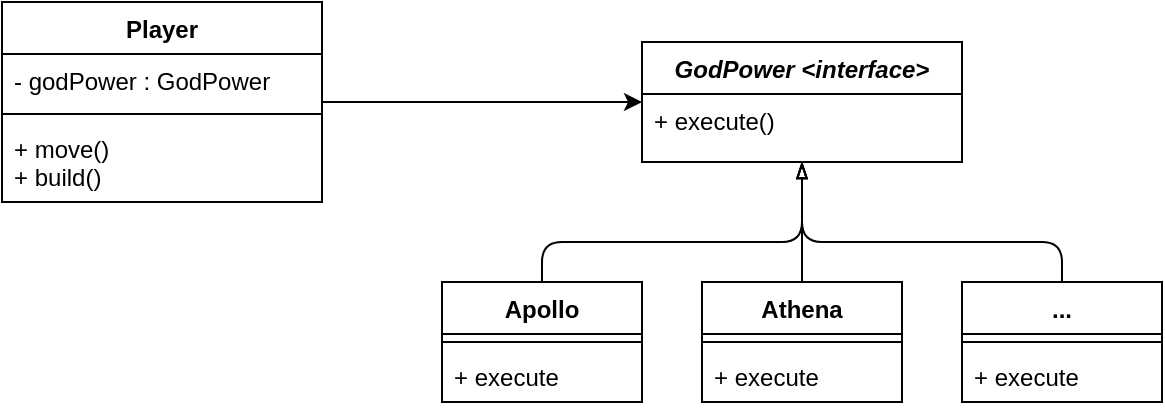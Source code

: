 <mxfile version="12.9.3" type="device"><diagram id="84oEWrVI-cefQDW6pZR6" name="Page-1"><mxGraphModel dx="749" dy="556" grid="1" gridSize="10" guides="1" tooltips="1" connect="1" arrows="1" fold="1" page="1" pageScale="1" pageWidth="827" pageHeight="1169" math="0" shadow="0"><root><mxCell id="0"/><mxCell id="1" parent="0"/><mxCell id="0E3FkSP3chvjZV20WUU7-23" value="" style="edgeStyle=orthogonalEdgeStyle;rounded=0;orthogonalLoop=1;jettySize=auto;html=1;" edge="1" parent="1" source="0E3FkSP3chvjZV20WUU7-15" target="0E3FkSP3chvjZV20WUU7-11"><mxGeometry relative="1" as="geometry"><mxPoint x="360" y="410" as="targetPoint"/></mxGeometry></mxCell><mxCell id="0E3FkSP3chvjZV20WUU7-15" value="Player" style="swimlane;fontStyle=1;align=center;verticalAlign=top;childLayout=stackLayout;horizontal=1;startSize=26;horizontalStack=0;resizeParent=1;resizeParentMax=0;resizeLast=0;collapsible=1;marginBottom=0;" vertex="1" parent="1"><mxGeometry x="120" y="360" width="160" height="100" as="geometry"/></mxCell><mxCell id="0E3FkSP3chvjZV20WUU7-16" value="- godPower : GodPower" style="text;strokeColor=none;fillColor=none;align=left;verticalAlign=top;spacingLeft=4;spacingRight=4;overflow=hidden;rotatable=0;points=[[0,0.5],[1,0.5]];portConstraint=eastwest;" vertex="1" parent="0E3FkSP3chvjZV20WUU7-15"><mxGeometry y="26" width="160" height="26" as="geometry"/></mxCell><mxCell id="0E3FkSP3chvjZV20WUU7-17" value="" style="line;strokeWidth=1;fillColor=none;align=left;verticalAlign=middle;spacingTop=-1;spacingLeft=3;spacingRight=3;rotatable=0;labelPosition=right;points=[];portConstraint=eastwest;" vertex="1" parent="0E3FkSP3chvjZV20WUU7-15"><mxGeometry y="52" width="160" height="8" as="geometry"/></mxCell><mxCell id="0E3FkSP3chvjZV20WUU7-18" value="+ move()&#10;+ build()" style="text;strokeColor=none;fillColor=none;align=left;verticalAlign=top;spacingLeft=4;spacingRight=4;overflow=hidden;rotatable=0;points=[[0,0.5],[1,0.5]];portConstraint=eastwest;" vertex="1" parent="0E3FkSP3chvjZV20WUU7-15"><mxGeometry y="60" width="160" height="40" as="geometry"/></mxCell><mxCell id="0E3FkSP3chvjZV20WUU7-24" value="Apollo" style="swimlane;fontStyle=1;align=center;verticalAlign=top;childLayout=stackLayout;horizontal=1;startSize=26;horizontalStack=0;resizeParent=1;resizeParentMax=0;resizeLast=0;collapsible=1;marginBottom=0;" vertex="1" parent="1"><mxGeometry x="340" y="500" width="100" height="60" as="geometry"/></mxCell><mxCell id="0E3FkSP3chvjZV20WUU7-26" value="" style="line;strokeWidth=1;fillColor=none;align=left;verticalAlign=middle;spacingTop=-1;spacingLeft=3;spacingRight=3;rotatable=0;labelPosition=right;points=[];portConstraint=eastwest;" vertex="1" parent="0E3FkSP3chvjZV20WUU7-24"><mxGeometry y="26" width="100" height="8" as="geometry"/></mxCell><mxCell id="0E3FkSP3chvjZV20WUU7-27" value="+ execute" style="text;strokeColor=none;fillColor=none;align=left;verticalAlign=top;spacingLeft=4;spacingRight=4;overflow=hidden;rotatable=0;points=[[0,0.5],[1,0.5]];portConstraint=eastwest;" vertex="1" parent="0E3FkSP3chvjZV20WUU7-24"><mxGeometry y="34" width="100" height="26" as="geometry"/></mxCell><mxCell id="0E3FkSP3chvjZV20WUU7-11" value="GodPower &lt;interface&gt;" style="swimlane;fontStyle=3;align=center;verticalAlign=top;childLayout=stackLayout;horizontal=1;startSize=26;horizontalStack=0;resizeParent=1;resizeParentMax=0;resizeLast=0;collapsible=1;marginBottom=0;" vertex="1" parent="1"><mxGeometry x="440" y="380" width="160" height="60" as="geometry"/></mxCell><mxCell id="0E3FkSP3chvjZV20WUU7-14" value="+ execute()" style="text;strokeColor=none;fillColor=none;align=left;verticalAlign=top;spacingLeft=4;spacingRight=4;overflow=hidden;rotatable=0;points=[[0,0.5],[1,0.5]];portConstraint=eastwest;" vertex="1" parent="0E3FkSP3chvjZV20WUU7-11"><mxGeometry y="26" width="160" height="34" as="geometry"/></mxCell><mxCell id="0E3FkSP3chvjZV20WUU7-43" value="" style="edgeStyle=orthogonalEdgeStyle;rounded=0;orthogonalLoop=1;jettySize=auto;html=1;exitX=0.5;exitY=0;exitDx=0;exitDy=0;endArrow=blockThin;endFill=0;" edge="1" parent="1" source="0E3FkSP3chvjZV20WUU7-33" target="0E3FkSP3chvjZV20WUU7-14"><mxGeometry relative="1" as="geometry"><Array as="points"><mxPoint x="520" y="470"/><mxPoint x="520" y="470"/></Array></mxGeometry></mxCell><mxCell id="0E3FkSP3chvjZV20WUU7-33" value="Athena" style="swimlane;fontStyle=1;align=center;verticalAlign=top;childLayout=stackLayout;horizontal=1;startSize=26;horizontalStack=0;resizeParent=1;resizeParentMax=0;resizeLast=0;collapsible=1;marginBottom=0;" vertex="1" parent="1"><mxGeometry x="470" y="500" width="100" height="60" as="geometry"/></mxCell><mxCell id="0E3FkSP3chvjZV20WUU7-34" value="" style="line;strokeWidth=1;fillColor=none;align=left;verticalAlign=middle;spacingTop=-1;spacingLeft=3;spacingRight=3;rotatable=0;labelPosition=right;points=[];portConstraint=eastwest;" vertex="1" parent="0E3FkSP3chvjZV20WUU7-33"><mxGeometry y="26" width="100" height="8" as="geometry"/></mxCell><mxCell id="0E3FkSP3chvjZV20WUU7-35" value="+ execute" style="text;strokeColor=none;fillColor=none;align=left;verticalAlign=top;spacingLeft=4;spacingRight=4;overflow=hidden;rotatable=0;points=[[0,0.5],[1,0.5]];portConstraint=eastwest;" vertex="1" parent="0E3FkSP3chvjZV20WUU7-33"><mxGeometry y="34" width="100" height="26" as="geometry"/></mxCell><mxCell id="0E3FkSP3chvjZV20WUU7-38" value="..." style="swimlane;fontStyle=1;align=center;verticalAlign=top;childLayout=stackLayout;horizontal=1;startSize=26;horizontalStack=0;resizeParent=1;resizeParentMax=0;resizeLast=0;collapsible=1;marginBottom=0;" vertex="1" parent="1"><mxGeometry x="600" y="500" width="100" height="60" as="geometry"/></mxCell><mxCell id="0E3FkSP3chvjZV20WUU7-39" value="" style="line;strokeWidth=1;fillColor=none;align=left;verticalAlign=middle;spacingTop=-1;spacingLeft=3;spacingRight=3;rotatable=0;labelPosition=right;points=[];portConstraint=eastwest;" vertex="1" parent="0E3FkSP3chvjZV20WUU7-38"><mxGeometry y="26" width="100" height="8" as="geometry"/></mxCell><mxCell id="0E3FkSP3chvjZV20WUU7-40" value="+ execute" style="text;strokeColor=none;fillColor=none;align=left;verticalAlign=top;spacingLeft=4;spacingRight=4;overflow=hidden;rotatable=0;points=[[0,0.5],[1,0.5]];portConstraint=eastwest;" vertex="1" parent="0E3FkSP3chvjZV20WUU7-38"><mxGeometry y="34" width="100" height="26" as="geometry"/></mxCell><mxCell id="0E3FkSP3chvjZV20WUU7-42" value="" style="endArrow=blockThin;html=1;exitX=0.5;exitY=0;exitDx=0;exitDy=0;edgeStyle=orthogonalEdgeStyle;endFill=0;" edge="1" parent="1" source="0E3FkSP3chvjZV20WUU7-24" target="0E3FkSP3chvjZV20WUU7-14"><mxGeometry width="50" height="50" relative="1" as="geometry"><mxPoint x="390" y="440" as="sourcePoint"/><mxPoint x="440" y="390" as="targetPoint"/><Array as="points"><mxPoint x="390" y="480"/><mxPoint x="520" y="480"/></Array></mxGeometry></mxCell><mxCell id="0E3FkSP3chvjZV20WUU7-45" value="" style="endArrow=blockThin;html=1;exitX=0.5;exitY=0;exitDx=0;exitDy=0;edgeStyle=orthogonalEdgeStyle;endFill=0;" edge="1" parent="1" source="0E3FkSP3chvjZV20WUU7-38" target="0E3FkSP3chvjZV20WUU7-14"><mxGeometry width="50" height="50" relative="1" as="geometry"><mxPoint x="400" y="510" as="sourcePoint"/><mxPoint x="532.08" y="454.012" as="targetPoint"/><Array as="points"><mxPoint x="650" y="480"/><mxPoint x="520" y="480"/></Array></mxGeometry></mxCell></root></mxGraphModel></diagram></mxfile>